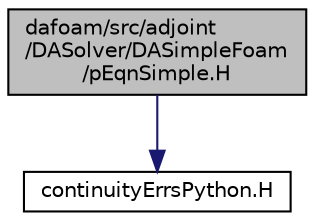 digraph "dafoam/src/adjoint/DASolver/DASimpleFoam/pEqnSimple.H"
{
  bgcolor="transparent";
  edge [fontname="Helvetica",fontsize="10",labelfontname="Helvetica",labelfontsize="10"];
  node [fontname="Helvetica",fontsize="10",shape=record];
  Node0 [label="dafoam/src/adjoint\l/DASolver/DASimpleFoam\l/pEqnSimple.H",height=0.2,width=0.4,color="black", fillcolor="grey75", style="filled", fontcolor="black"];
  Node0 -> Node1 [color="midnightblue",fontsize="10",style="solid",fontname="Helvetica"];
  Node1 [label="continuityErrsPython.H",height=0.2,width=0.4,color="black",URL="$continuityErrsPython_8H.html"];
}
